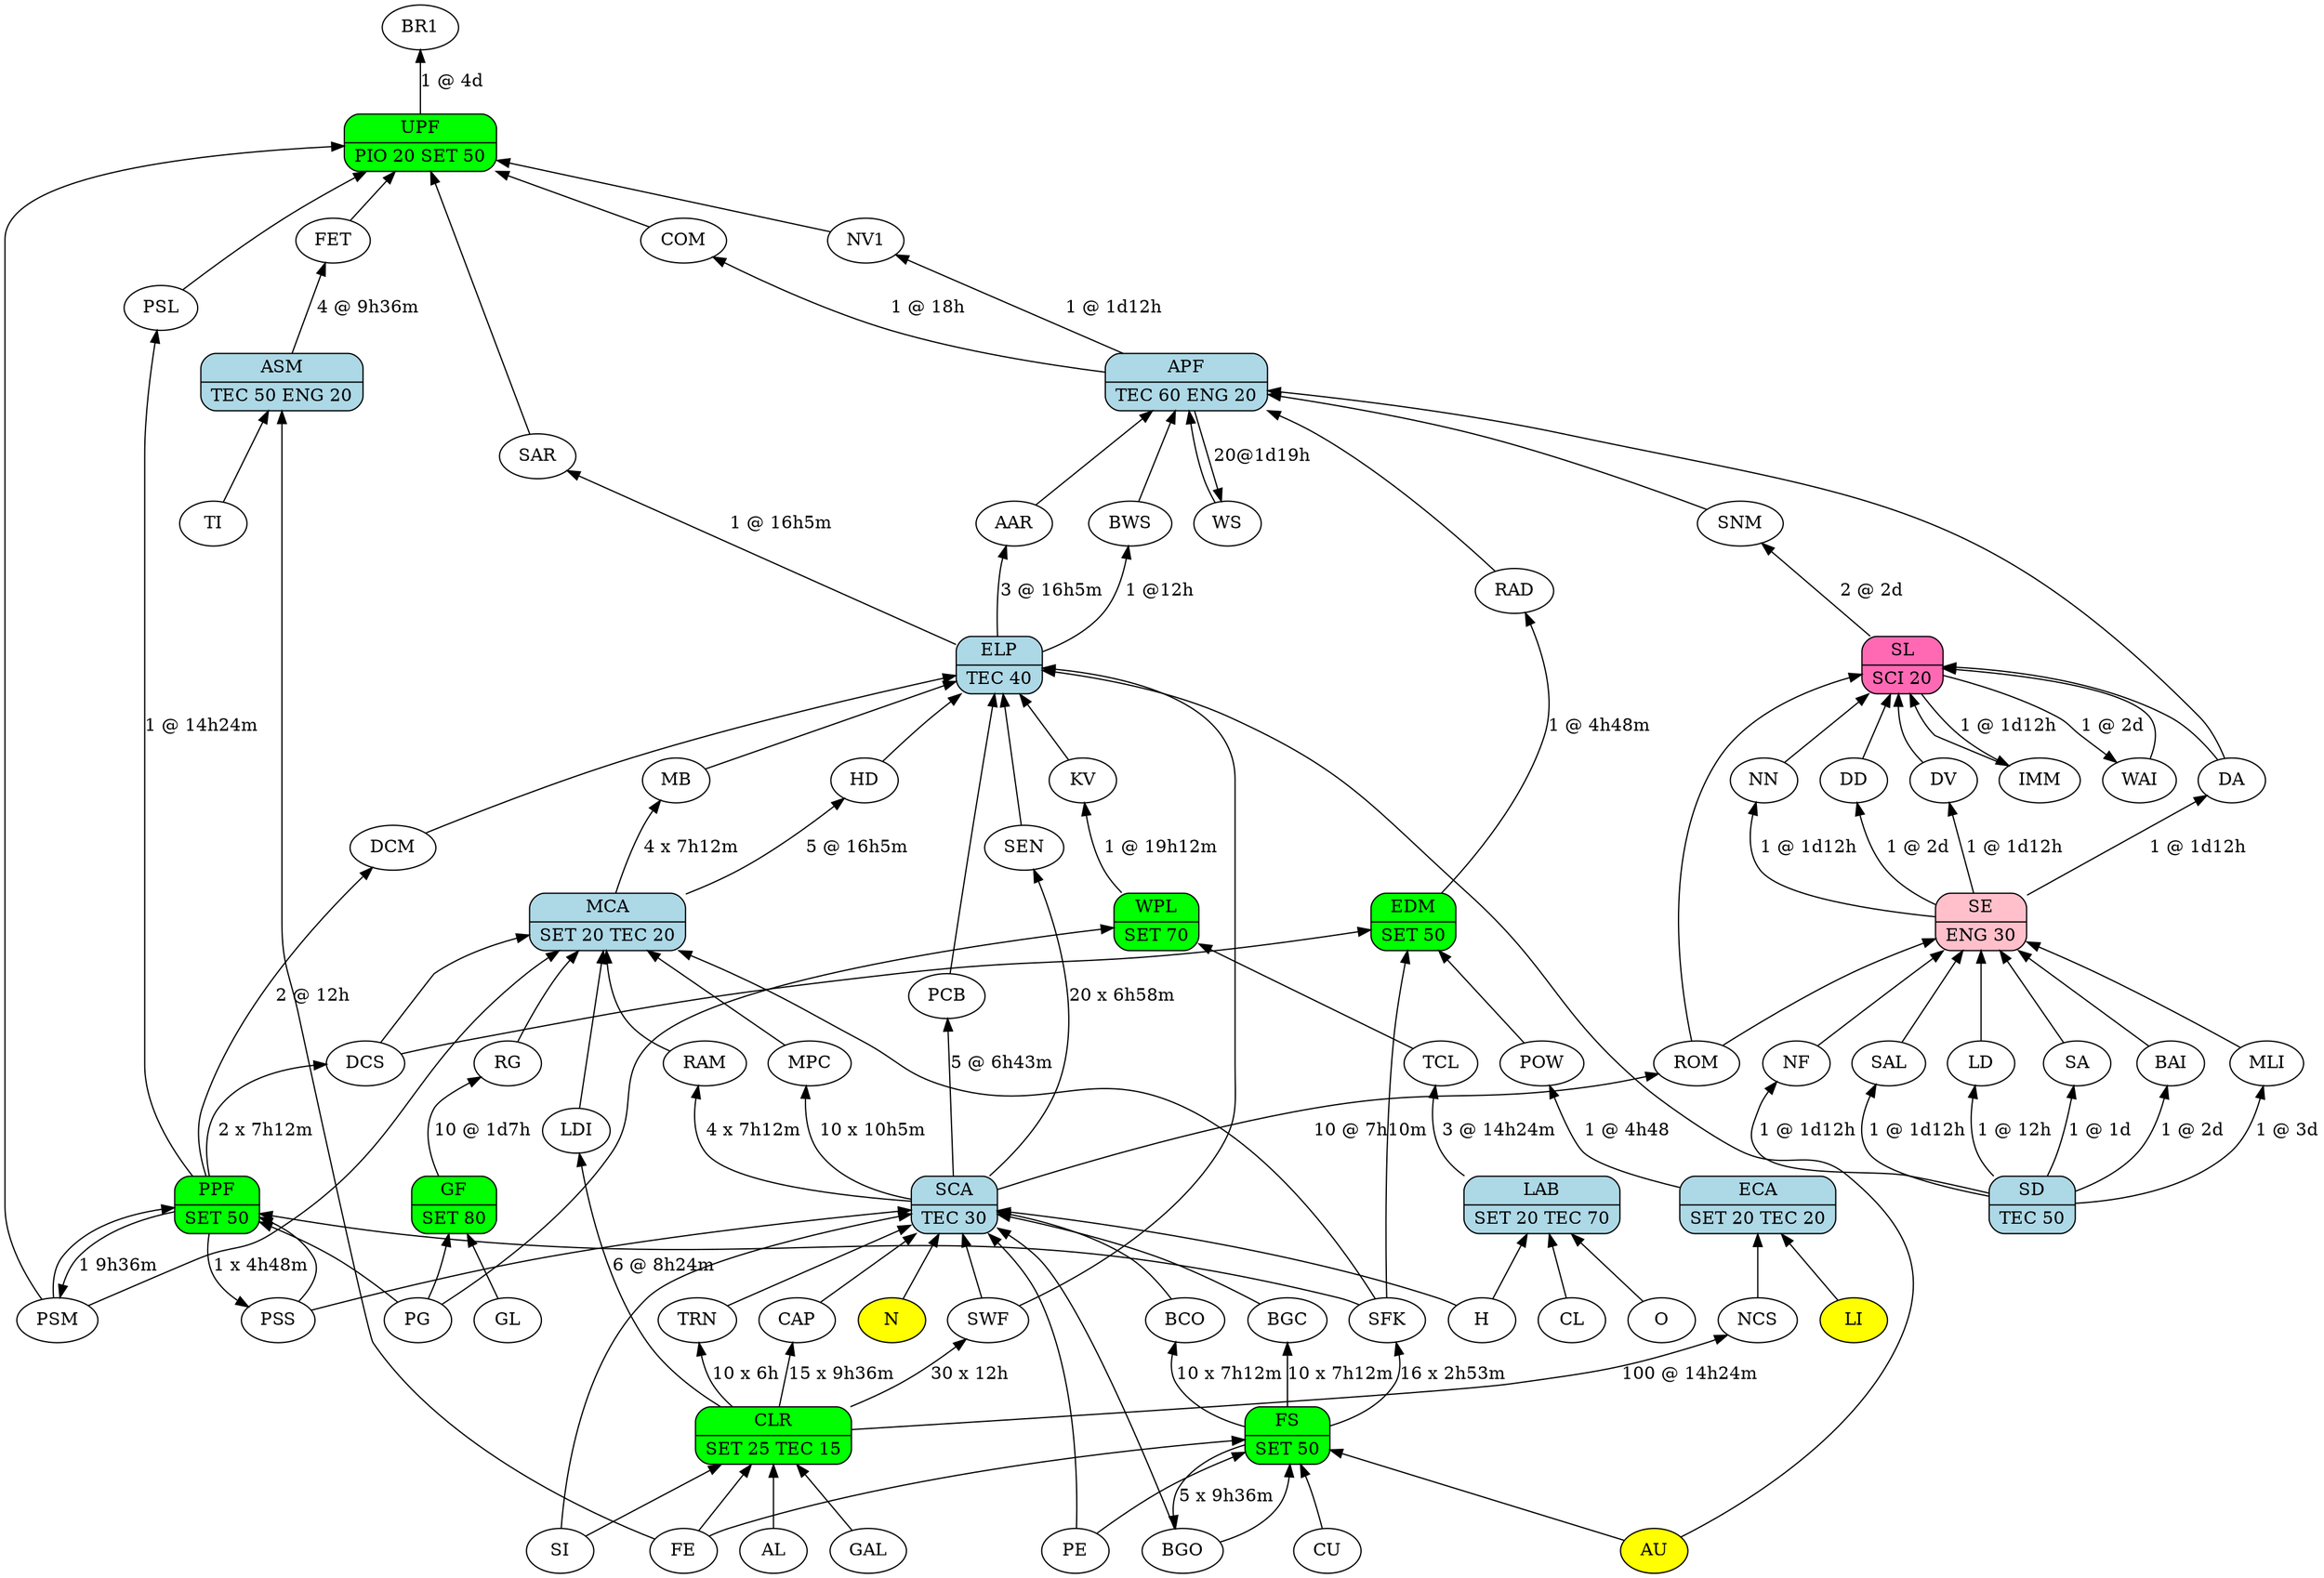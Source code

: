 strict digraph BR1 {

    edge [dir="back"]
    
    BR1 -> UPF [label="1 @ 4d"]
    UPF -> PSL
    UPF -> PSM
    UPF -> FET
    UPF -> NV1
    UPF -> SAR
    UPF -> COM

    PSL -> PPF [label="1 @ 14h24m"]
    PPF -> PG

    PSM -> PPF [label="1 @ 9h36m"]
    PPF -> PG

    FET -> ASM [label="4 @ 9h36m"]
    ASM -> FE
    ASM -> TI

    NV1 -> APF [label="1 @ 1d12h"]
    APF -> WS
    APF -> SNM

    SAR -> ELP [label="1 @ 16h5m"]
    ELP -> SEN
    ELP -> PCB

    COM -> APF [label="1 @ 18h"]
    APF -> BWS
    APF -> AAR
    APF -> RAD

    WS  -> APF [label="20@1d19h"]
    APF -> DA
    APF -> BWS

    RAD -> EDM [label="1 @ 4h48m"]
    EDM -> DCS
    EDM -> SFK
    EDM -> POW

    SNM -> SL [label="2 @ 2d"]
    SL  -> WAI
    SL  -> DV
    SL  -> IMM

    BWS -> ELP [label="1 @12h"]
    ELP -> MB
    ELP -> DCM
    ELP -> HD

    AAR -> ELP [label="3 @ 16h5m"]
    ELP -> KV
    ELP -> AU
    ELP -> PCB
    ELP -> SWF

    DA -> SE [label="1 @ 1d12h"]
    SE -> SAL
    SE -> LD
    SE -> SA
    SE -> ROM
    
    SAL -> SD [label="1 @ 1d12h"]
    LD  -> SD [label="1 @ 12h"]
    SA  -> SD [label="1 @ 1d"]
    
    ROM -> SCA [label="10 @ 7h10m"]
    SCA -> PSS
    SCA -> BGC
    SCA -> SI
    
    POW -> ECA [label="1 @ 4h48"]
    ECA -> NCS
    ECA -> LI 

    WAI -> SL [label="1 @ 2d"]
    SL  -> NN
    SL  -> ROM

    IMM -> SL [label="1 @ 1d12h"]
    SL  -> DA
    SL  -> DD

    HD  -> MCA [label="5 @ 16h5m"]
    MCA -> RG
    MCA -> DCS
    MCA -> LDI

    DV  -> SE [label="1 @ 1d12h"]

    WAI -> SL [label="1 @ 2d"]
    SL  -> NN
    SL  -> ROM

    NN  -> SE [label="1 @ 1d12h"]
    SE  -> BAI
    SE  -> MLI

    DD  -> SE [label="1 @ 2d"]
    SE  -> NF
    SE  -> LD

    BAI -> SD [label="1 @ 2d"]

    LDI -> CLR [label="6 @ 8h24m"]
    CLR -> GAL
    CLR -> SI

    MLI -> SD [label="1 @ 3d"]

    NF  -> SD [label="1 @ 1d12h"]

    RG  -> GF [label="10 @ 1d7h"]
    GF  -> GL
    GF  -> PG

    SFK -> FS [label="16 x 2h53m"]
    FS  -> FE
    
    SWF -> CLR [label="30 x 12h"]
    CLR -> SI
    CLR -> AL
    
    MB -> MCA [label="4 x 7h12m"]
    MCA  -> RAM
    MCA -> MPC
    MCA -> PSM
    MCA -> SFK
    
    SEN -> SCA [label="20 x 6h58m"]
    SCA -> TRN
    SCA -> H
    SCA -> N
    
    PCB -> SCA [label="5 @ 6h43m"]
    SCA -> SWF
    SCA -> BCO
    SCA -> PE
    SCA -> BGO

    DCM -> PPF [label="2 @ 12h"]
    PPF -> PSM
    PPF -> SFK
    PPF -> PG

    KV  -> WPL [label="1 @ 19h12m"]
    WPL -> PG
    WPL -> TCL

    TCL -> LAB [label="3 @ 14h24m"]
    LAB -> CL
    LAB -> O
    LAB -> H

    RAM -> SCA [label="4 x 7h12m"]
    SCA -> PSS
    SCA -> CAP
    SCA -> BCO

    PSM -> PPF [label="1 9h36m"]
    PPF -> PG

    MPC -> SCA [label="10 x 10h5m"]
    SCA -> SWF
    SCA -> TRN
    SCA -> BCO
    
    DCS -> PPF [label="2 x 7h12m"]
    PPF -> SFK
    PPF -> PG
    PPF -> PSS
    
    NCS -> CLR [label="100 @ 14h24m"]

    PSS -> PPF [label="1 x 4h48m"]
    PPF -> PG
    
    CAP -> CLR [label="15 x 9h36m"]
    CLR -> SI
    CLR -> FE
    
    TRN -> CLR [label="10 x 6h"]
    CLR -> AL
    CLR -> SI
    
    BGC -> FS [label="10 x 7h12m"]
    FS  -> BGO
    FS  -> PE
    
    BGO -> FS [label="5 x 9h36m"]
    FS -> AU
    FS -> FE
    
    BCO -> FS [label="10 x 7h12m"]
    FS  -> CU
    FS  -> PE

    LAB [shape=Mrecord, label="{LAB|SET 20 TEC 70}", style=filled, fillcolor=lightblue]
    WPL [shape=Mrecord, label="{WPL|SET 70}", style=filled, fillcolor=green]
    FS  [shape=Mrecord, label="{FS|SET 50}", style=filled, fillcolor=green]
    GF  [shape=Mrecord, label="{GF|SET 80}", style=filled, fillcolor=green]
    CLR [shape=Mrecord, label="{CLR|SET 25 TEC 15}", style=filled, fillcolor=green]
    MCA [shape=Mrecord, label="{MCA|SET 20 TEC 20}", style=filled, fillcolor=lightblue]
    ECA [shape=Mrecord, label="{ECA|SET 20 TEC 20}", style=filled, fillcolor=lightblue]
    SE  [shape=Mrecord, label="{SE|ENG 30}", style=filled, fillcolor=pink]
    SD  [shape=Mrecord, label="{SD|TEC 50}", style=filled, fillcolor=lightblue]
    SCA [shape=Mrecord, label="{SCA|TEC 30}", style=filled, fillcolor=lightblue]
    SL  [shape=Mrecord, label="{SL|SCI 20}", style=filled, fillcolor=hotpink]
    EDM [shape=Mrecord, label="{EDM|SET 50}", style=filled, fillcolor=green]
    UPF [shape=Mrecord, label="{UPF|PIO 20 SET 50}", style=filled, fillcolor=green]
    PPF [shape=Mrecord, label="{PPF|SET 50}", style=filled, fillcolor=green]
    ASM [shape=Mrecord, label="{ASM|TEC 50 ENG 20}", style=filled, fillcolor=lightblue]
    APF [shape=Mrecord, label="{APF|TEC 60 ENG 20}", style=filled, fillcolor=lightblue]
    ELP [shape=Mrecord, label="{ELP|TEC 40}", style=filled, fillcolor=lightblue]

    AU [style=filled, fillcolor=yellow]
    LI [style=filled, fillcolor=yellow]
    N  [style=filled, fillcolor=yellow]
}